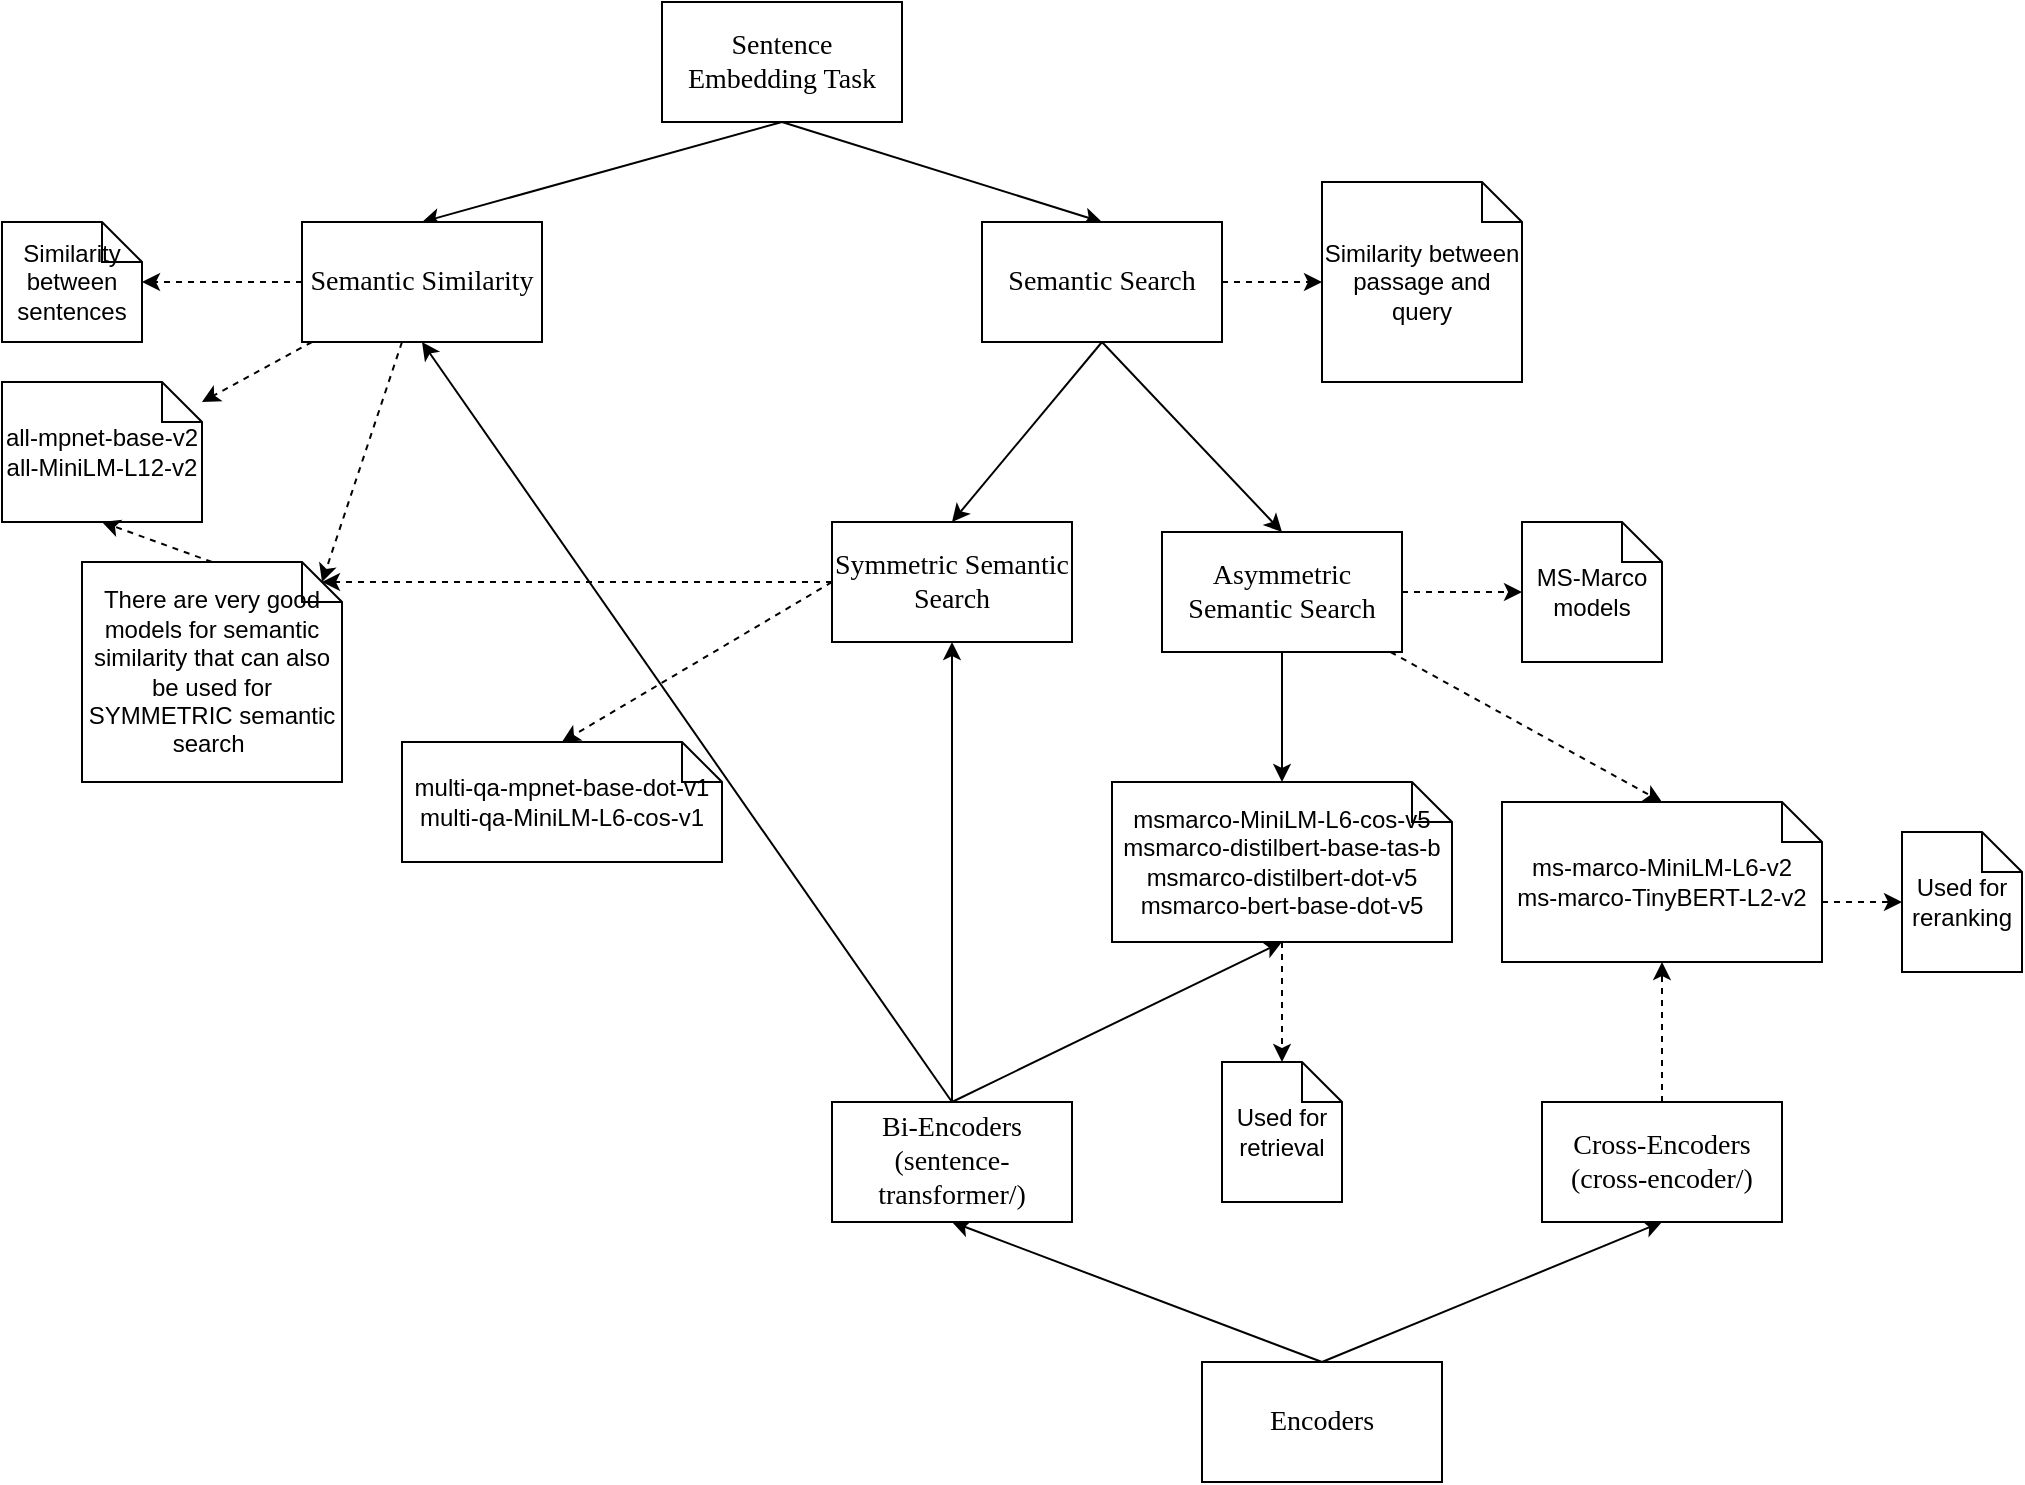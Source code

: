 <mxfile>
    <diagram id="_BG12YNrdlPWoL5AzKAH" name="Page-1">
        <mxGraphModel dx="701" dy="452" grid="1" gridSize="10" guides="1" tooltips="1" connect="1" arrows="1" fold="1" page="1" pageScale="1" pageWidth="850" pageHeight="1100" math="0" shadow="0">
            <root>
                <mxCell id="0"/>
                <mxCell id="1" parent="0"/>
                <mxCell id="4" style="edgeStyle=none;html=1;entryX=0.5;entryY=0;entryDx=0;entryDy=0;exitX=0.5;exitY=1;exitDx=0;exitDy=0;" parent="1" source="2" target="3" edge="1">
                    <mxGeometry relative="1" as="geometry"/>
                </mxCell>
                <mxCell id="6" style="edgeStyle=none;html=1;exitX=0.5;exitY=1;exitDx=0;exitDy=0;entryX=0.5;entryY=0;entryDx=0;entryDy=0;" parent="1" source="2" target="5" edge="1">
                    <mxGeometry relative="1" as="geometry"/>
                </mxCell>
                <mxCell id="2" value="&lt;font face=&quot;Verdana&quot;&gt;&lt;span style=&quot;font-size: 14px;&quot;&gt;Sentence Embedding Task&lt;/span&gt;&lt;/font&gt;" style="rounded=0;whiteSpace=wrap;html=1;" parent="1" vertex="1">
                    <mxGeometry x="340" y="110" width="120" height="60" as="geometry"/>
                </mxCell>
                <mxCell id="9" value="" style="edgeStyle=none;html=1;dashed=1;" parent="1" source="3" target="8" edge="1">
                    <mxGeometry relative="1" as="geometry"/>
                </mxCell>
                <mxCell id="3" value="&lt;font style=&quot;font-size: 14px;&quot; face=&quot;Verdana&quot;&gt;Semantic Similarity&lt;/font&gt;" style="rounded=0;whiteSpace=wrap;html=1;" parent="1" vertex="1">
                    <mxGeometry x="160" y="220" width="120" height="60" as="geometry"/>
                </mxCell>
                <mxCell id="11" value="" style="edgeStyle=none;html=1;dashed=1;" parent="1" source="5" target="10" edge="1">
                    <mxGeometry relative="1" as="geometry"/>
                </mxCell>
                <mxCell id="16" style="edgeStyle=none;html=1;entryX=0.5;entryY=0;entryDx=0;entryDy=0;exitX=0.5;exitY=1;exitDx=0;exitDy=0;" parent="1" source="5" target="12" edge="1">
                    <mxGeometry relative="1" as="geometry"/>
                </mxCell>
                <mxCell id="27" style="edgeStyle=none;html=1;exitX=0.5;exitY=1;exitDx=0;exitDy=0;entryX=0.5;entryY=0;entryDx=0;entryDy=0;" parent="1" source="5" target="26" edge="1">
                    <mxGeometry relative="1" as="geometry"/>
                </mxCell>
                <mxCell id="5" value="&lt;font style=&quot;font-size: 14px;&quot; face=&quot;Verdana&quot;&gt;Semantic Search&lt;/font&gt;" style="rounded=0;whiteSpace=wrap;html=1;" parent="1" vertex="1">
                    <mxGeometry x="500" y="220" width="120" height="60" as="geometry"/>
                </mxCell>
                <mxCell id="8" value="Similarity between sentences" style="shape=note;size=20;whiteSpace=wrap;html=1;" parent="1" vertex="1">
                    <mxGeometry x="10" y="220" width="70" height="60" as="geometry"/>
                </mxCell>
                <mxCell id="10" value="Similarity between passage and query" style="shape=note;size=20;whiteSpace=wrap;html=1;" parent="1" vertex="1">
                    <mxGeometry x="670" y="200" width="100" height="100" as="geometry"/>
                </mxCell>
                <mxCell id="19" style="edgeStyle=none;html=1;entryX=0;entryY=0;entryDx=120;entryDy=10;entryPerimeter=0;dashed=1;" parent="1" source="12" target="17" edge="1">
                    <mxGeometry relative="1" as="geometry">
                        <mxPoint x="180" y="390" as="targetPoint"/>
                    </mxGeometry>
                </mxCell>
                <mxCell id="12" value="&lt;font style=&quot;font-size: 14px;&quot; face=&quot;Verdana&quot;&gt;Symmetric Semantic Search&lt;/font&gt;" style="rounded=0;whiteSpace=wrap;html=1;" parent="1" vertex="1">
                    <mxGeometry x="425" y="370" width="120" height="60" as="geometry"/>
                </mxCell>
                <mxCell id="17" value="There are very good models for semantic similarity that can also be used for SYMMETRIC semantic search&amp;nbsp;" style="shape=note;size=20;whiteSpace=wrap;html=1;" parent="1" vertex="1">
                    <mxGeometry x="50" y="390" width="130" height="110" as="geometry"/>
                </mxCell>
                <mxCell id="18" style="edgeStyle=none;html=1;entryX=0;entryY=0;entryDx=120;entryDy=10;entryPerimeter=0;dashed=1;" parent="1" source="3" target="17" edge="1">
                    <mxGeometry relative="1" as="geometry"/>
                </mxCell>
                <mxCell id="22" value="all-mpnet-base-v2&lt;div&gt;all-MiniLM-L12-v2&lt;/div&gt;" style="shape=note;size=20;whiteSpace=wrap;html=1;" parent="1" vertex="1">
                    <mxGeometry x="10" y="300" width="100" height="70" as="geometry"/>
                </mxCell>
                <mxCell id="23" style="edgeStyle=none;html=1;entryX=0;entryY=0;entryDx=100;entryDy=10;entryPerimeter=0;dashed=1;" parent="1" source="3" target="22" edge="1">
                    <mxGeometry relative="1" as="geometry"/>
                </mxCell>
                <mxCell id="24" value="multi-qa-mpnet-base-dot-v1&lt;div&gt;multi-qa-MiniLM-L6-cos-v1&lt;/div&gt;" style="shape=note;size=20;whiteSpace=wrap;html=1;" parent="1" vertex="1">
                    <mxGeometry x="210" y="480" width="160" height="60" as="geometry"/>
                </mxCell>
                <mxCell id="25" style="edgeStyle=none;html=1;exitX=0;exitY=0.5;exitDx=0;exitDy=0;entryX=0.5;entryY=0;entryDx=0;entryDy=0;entryPerimeter=0;dashed=1;" parent="1" source="12" target="24" edge="1">
                    <mxGeometry relative="1" as="geometry"/>
                </mxCell>
                <mxCell id="29" value="" style="edgeStyle=none;html=1;dashed=1;" parent="1" source="26" target="28" edge="1">
                    <mxGeometry relative="1" as="geometry"/>
                </mxCell>
                <mxCell id="26" value="&lt;font style=&quot;font-size: 14px;&quot; face=&quot;Verdana&quot;&gt;Asymmetric Semantic Search&lt;/font&gt;" style="rounded=0;whiteSpace=wrap;html=1;" parent="1" vertex="1">
                    <mxGeometry x="590" y="375" width="120" height="60" as="geometry"/>
                </mxCell>
                <mxCell id="28" value="MS-Marco models" style="shape=note;size=20;whiteSpace=wrap;html=1;" parent="1" vertex="1">
                    <mxGeometry x="770" y="370" width="70" height="70" as="geometry"/>
                </mxCell>
                <mxCell id="35" style="edgeStyle=none;html=1;entryX=0.5;entryY=1;entryDx=0;entryDy=0;exitX=0.5;exitY=0;exitDx=0;exitDy=0;" parent="1" source="32" target="33" edge="1">
                    <mxGeometry relative="1" as="geometry"/>
                </mxCell>
                <mxCell id="36" style="edgeStyle=none;html=1;exitX=0.5;exitY=0;exitDx=0;exitDy=0;entryX=0.5;entryY=1;entryDx=0;entryDy=0;" parent="1" source="32" target="34" edge="1">
                    <mxGeometry relative="1" as="geometry"/>
                </mxCell>
                <mxCell id="32" value="&lt;font style=&quot;font-size: 14px;&quot; face=&quot;Verdana&quot;&gt;Encoders&lt;/font&gt;" style="rounded=0;whiteSpace=wrap;html=1;" parent="1" vertex="1">
                    <mxGeometry x="610" y="790" width="120" height="60" as="geometry"/>
                </mxCell>
                <mxCell id="38" style="edgeStyle=none;html=1;exitX=0.5;exitY=0;exitDx=0;exitDy=0;entryX=0.5;entryY=1;entryDx=0;entryDy=0;" parent="1" source="33" target="3" edge="1">
                    <mxGeometry relative="1" as="geometry">
                        <mxPoint x="440" y="520" as="targetPoint"/>
                    </mxGeometry>
                </mxCell>
                <mxCell id="39" style="edgeStyle=none;html=1;exitX=0.5;exitY=0;exitDx=0;exitDy=0;entryX=0.5;entryY=1;entryDx=0;entryDy=0;" parent="1" source="33" target="12" edge="1">
                    <mxGeometry relative="1" as="geometry"/>
                </mxCell>
                <mxCell id="33" value="&lt;font style=&quot;font-size: 14px;&quot; face=&quot;Verdana&quot;&gt;Bi-Encoders&lt;/font&gt;&lt;div&gt;&lt;font style=&quot;font-size: 14px;&quot; face=&quot;Verdana&quot;&gt;(sentence-transformer/)&lt;/font&gt;&lt;/div&gt;" style="rounded=0;whiteSpace=wrap;html=1;" parent="1" vertex="1">
                    <mxGeometry x="425" y="660" width="120" height="60" as="geometry"/>
                </mxCell>
                <mxCell id="41" style="edgeStyle=none;html=1;dashed=1;" parent="1" source="34" target="40" edge="1">
                    <mxGeometry relative="1" as="geometry"/>
                </mxCell>
                <mxCell id="34" value="&lt;font style=&quot;font-size: 14px;&quot; face=&quot;Verdana&quot;&gt;Cross-Encoders&lt;/font&gt;&lt;div&gt;&lt;font style=&quot;font-size: 14px;&quot; face=&quot;Verdana&quot;&gt;(cross-encoder/)&lt;/font&gt;&lt;/div&gt;" style="rounded=0;whiteSpace=wrap;html=1;" parent="1" vertex="1">
                    <mxGeometry x="780" y="660" width="120" height="60" as="geometry"/>
                </mxCell>
                <mxCell id="40" value="ms-marco-MiniLM-L6-v2&lt;div&gt;ms-marco-TinyBERT-L2-v2&lt;/div&gt;" style="shape=note;size=20;whiteSpace=wrap;html=1;" parent="1" vertex="1">
                    <mxGeometry x="760" y="510" width="160" height="80" as="geometry"/>
                </mxCell>
                <mxCell id="42" style="edgeStyle=none;html=1;entryX=0.5;entryY=0;entryDx=0;entryDy=0;entryPerimeter=0;dashed=1;" parent="1" source="26" target="40" edge="1">
                    <mxGeometry relative="1" as="geometry"/>
                </mxCell>
                <mxCell id="43" value="msmarco-MiniLM-L6-cos-v5&lt;div&gt;msmarco-distilbert-base-tas-b&lt;br&gt;&lt;div&gt;msmarco-distilbert-dot-v5&lt;/div&gt;&lt;div&gt;msmarco-bert-base-dot-v5&lt;/div&gt;&lt;/div&gt;" style="shape=note;size=20;whiteSpace=wrap;html=1;" parent="1" vertex="1">
                    <mxGeometry x="565" y="500" width="170" height="80" as="geometry"/>
                </mxCell>
                <mxCell id="44" style="edgeStyle=none;html=1;exitX=0.5;exitY=0;exitDx=0;exitDy=0;entryX=0.5;entryY=1;entryDx=0;entryDy=0;entryPerimeter=0;" parent="1" source="33" target="43" edge="1">
                    <mxGeometry relative="1" as="geometry"/>
                </mxCell>
                <mxCell id="45" style="edgeStyle=none;html=1;exitX=0.5;exitY=1;exitDx=0;exitDy=0;entryX=0.5;entryY=0;entryDx=0;entryDy=0;entryPerimeter=0;" parent="1" source="26" target="43" edge="1">
                    <mxGeometry relative="1" as="geometry"/>
                </mxCell>
                <mxCell id="46" value="Used for retrieval" style="shape=note;size=20;whiteSpace=wrap;html=1;" parent="1" vertex="1">
                    <mxGeometry x="620" y="640" width="60" height="70" as="geometry"/>
                </mxCell>
                <mxCell id="47" style="edgeStyle=none;html=1;exitX=0.5;exitY=1;exitDx=0;exitDy=0;exitPerimeter=0;entryX=0.5;entryY=0;entryDx=0;entryDy=0;entryPerimeter=0;dashed=1;" parent="1" source="43" target="46" edge="1">
                    <mxGeometry relative="1" as="geometry"/>
                </mxCell>
                <mxCell id="48" value="Used for reranking" style="shape=note;size=20;whiteSpace=wrap;html=1;" parent="1" vertex="1">
                    <mxGeometry x="960" y="525" width="60" height="70" as="geometry"/>
                </mxCell>
                <mxCell id="50" style="edgeStyle=none;html=1;exitX=0;exitY=0;exitDx=160;exitDy=50;exitPerimeter=0;entryX=0;entryY=0.5;entryDx=0;entryDy=0;entryPerimeter=0;dashed=1;" parent="1" source="40" target="48" edge="1">
                    <mxGeometry relative="1" as="geometry"/>
                </mxCell>
                <mxCell id="51" style="edgeStyle=none;html=1;exitX=0.5;exitY=0;exitDx=0;exitDy=0;exitPerimeter=0;entryX=0.5;entryY=1;entryDx=0;entryDy=0;entryPerimeter=0;dashed=1;" edge="1" parent="1" source="17" target="22">
                    <mxGeometry relative="1" as="geometry"/>
                </mxCell>
            </root>
        </mxGraphModel>
    </diagram>
</mxfile>